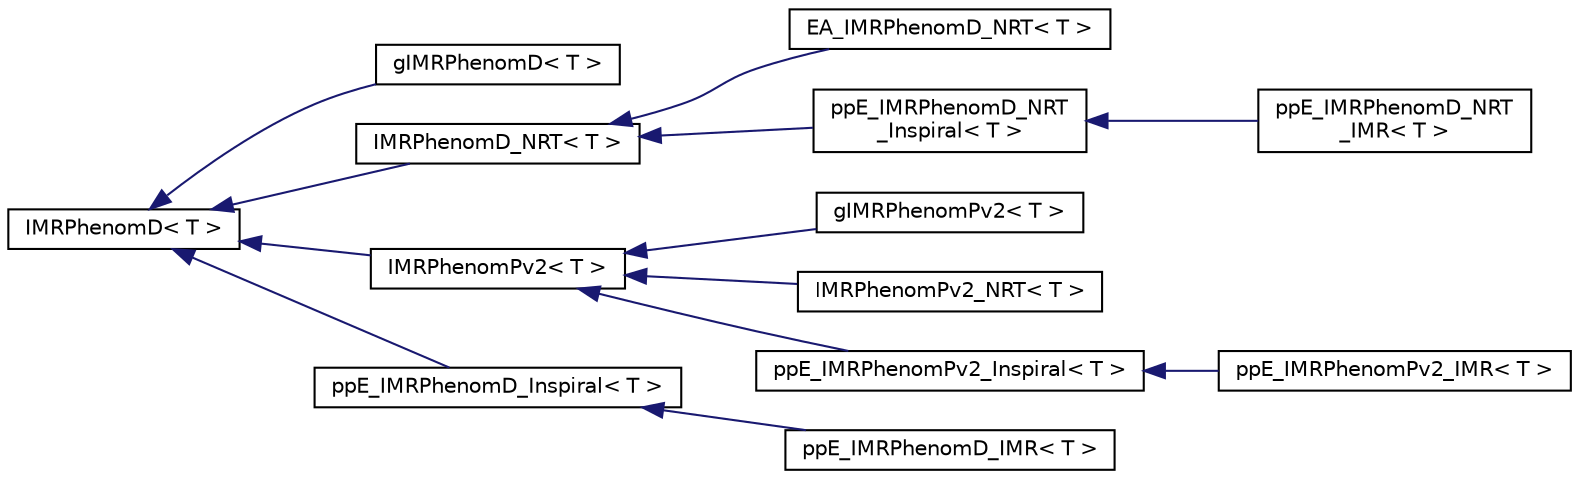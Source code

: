 digraph "Graphical Class Hierarchy"
{
  edge [fontname="Helvetica",fontsize="10",labelfontname="Helvetica",labelfontsize="10"];
  node [fontname="Helvetica",fontsize="10",shape=record];
  rankdir="LR";
  Node0 [label="IMRPhenomD\< T \>",height=0.2,width=0.4,color="black", fillcolor="white", style="filled",URL="$d2/d3d/classIMRPhenomD.html"];
  Node0 -> Node1 [dir="back",color="midnightblue",fontsize="10",style="solid",fontname="Helvetica"];
  Node1 [label="gIMRPhenomD\< T \>",height=0.2,width=0.4,color="black", fillcolor="white", style="filled",URL="$de/dcd/classgIMRPhenomD.html"];
  Node0 -> Node2 [dir="back",color="midnightblue",fontsize="10",style="solid",fontname="Helvetica"];
  Node2 [label="IMRPhenomD_NRT\< T \>",height=0.2,width=0.4,color="black", fillcolor="white", style="filled",URL="$d2/d0d/classIMRPhenomD__NRT.html"];
  Node2 -> Node3 [dir="back",color="midnightblue",fontsize="10",style="solid",fontname="Helvetica"];
  Node3 [label="EA_IMRPhenomD_NRT\< T \>",height=0.2,width=0.4,color="black", fillcolor="white", style="filled",URL="$db/d66/classEA__IMRPhenomD__NRT.html"];
  Node2 -> Node4 [dir="back",color="midnightblue",fontsize="10",style="solid",fontname="Helvetica"];
  Node4 [label="ppE_IMRPhenomD_NRT\l_Inspiral\< T \>",height=0.2,width=0.4,color="black", fillcolor="white", style="filled",URL="$d5/dd5/classppE__IMRPhenomD__NRT__Inspiral.html"];
  Node4 -> Node5 [dir="back",color="midnightblue",fontsize="10",style="solid",fontname="Helvetica"];
  Node5 [label="ppE_IMRPhenomD_NRT\l_IMR\< T \>",height=0.2,width=0.4,color="black", fillcolor="white", style="filled",URL="$d0/db5/classppE__IMRPhenomD__NRT__IMR.html"];
  Node0 -> Node6 [dir="back",color="midnightblue",fontsize="10",style="solid",fontname="Helvetica"];
  Node6 [label="IMRPhenomPv2\< T \>",height=0.2,width=0.4,color="black", fillcolor="white", style="filled",URL="$d5/dc6/classIMRPhenomPv2.html"];
  Node6 -> Node7 [dir="back",color="midnightblue",fontsize="10",style="solid",fontname="Helvetica"];
  Node7 [label="gIMRPhenomPv2\< T \>",height=0.2,width=0.4,color="black", fillcolor="white", style="filled",URL="$d9/df1/classgIMRPhenomPv2.html"];
  Node6 -> Node8 [dir="back",color="midnightblue",fontsize="10",style="solid",fontname="Helvetica"];
  Node8 [label="IMRPhenomPv2_NRT\< T \>",height=0.2,width=0.4,color="black", fillcolor="white", style="filled",URL="$dd/dea/classIMRPhenomPv2__NRT.html"];
  Node6 -> Node9 [dir="back",color="midnightblue",fontsize="10",style="solid",fontname="Helvetica"];
  Node9 [label="ppE_IMRPhenomPv2_Inspiral\< T \>",height=0.2,width=0.4,color="black", fillcolor="white", style="filled",URL="$d1/df8/classppE__IMRPhenomPv2__Inspiral.html"];
  Node9 -> Node10 [dir="back",color="midnightblue",fontsize="10",style="solid",fontname="Helvetica"];
  Node10 [label="ppE_IMRPhenomPv2_IMR\< T \>",height=0.2,width=0.4,color="black", fillcolor="white", style="filled",URL="$da/dbc/classppE__IMRPhenomPv2__IMR.html"];
  Node0 -> Node11 [dir="back",color="midnightblue",fontsize="10",style="solid",fontname="Helvetica"];
  Node11 [label="ppE_IMRPhenomD_Inspiral\< T \>",height=0.2,width=0.4,color="black", fillcolor="white", style="filled",URL="$d7/d38/classppE__IMRPhenomD__Inspiral.html"];
  Node11 -> Node12 [dir="back",color="midnightblue",fontsize="10",style="solid",fontname="Helvetica"];
  Node12 [label="ppE_IMRPhenomD_IMR\< T \>",height=0.2,width=0.4,color="black", fillcolor="white", style="filled",URL="$d6/d55/classppE__IMRPhenomD__IMR.html"];
}
